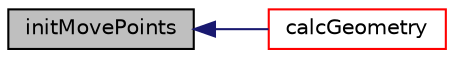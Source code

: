 digraph "initMovePoints"
{
  bgcolor="transparent";
  edge [fontname="Helvetica",fontsize="10",labelfontname="Helvetica",labelfontsize="10"];
  node [fontname="Helvetica",fontsize="10",shape=record];
  rankdir="LR";
  Node1 [label="initMovePoints",height=0.2,width=0.4,color="black", fillcolor="grey75", style="filled", fontcolor="black"];
  Node1 -> Node2 [dir="back",color="midnightblue",fontsize="10",style="solid",fontname="Helvetica"];
  Node2 [label="calcGeometry",height=0.2,width=0.4,color="red",URL="$a01743.html#a58bb4c0382e9ee570811fb3f005a0a97",tooltip="Calculate the patch geometry. "];
}

